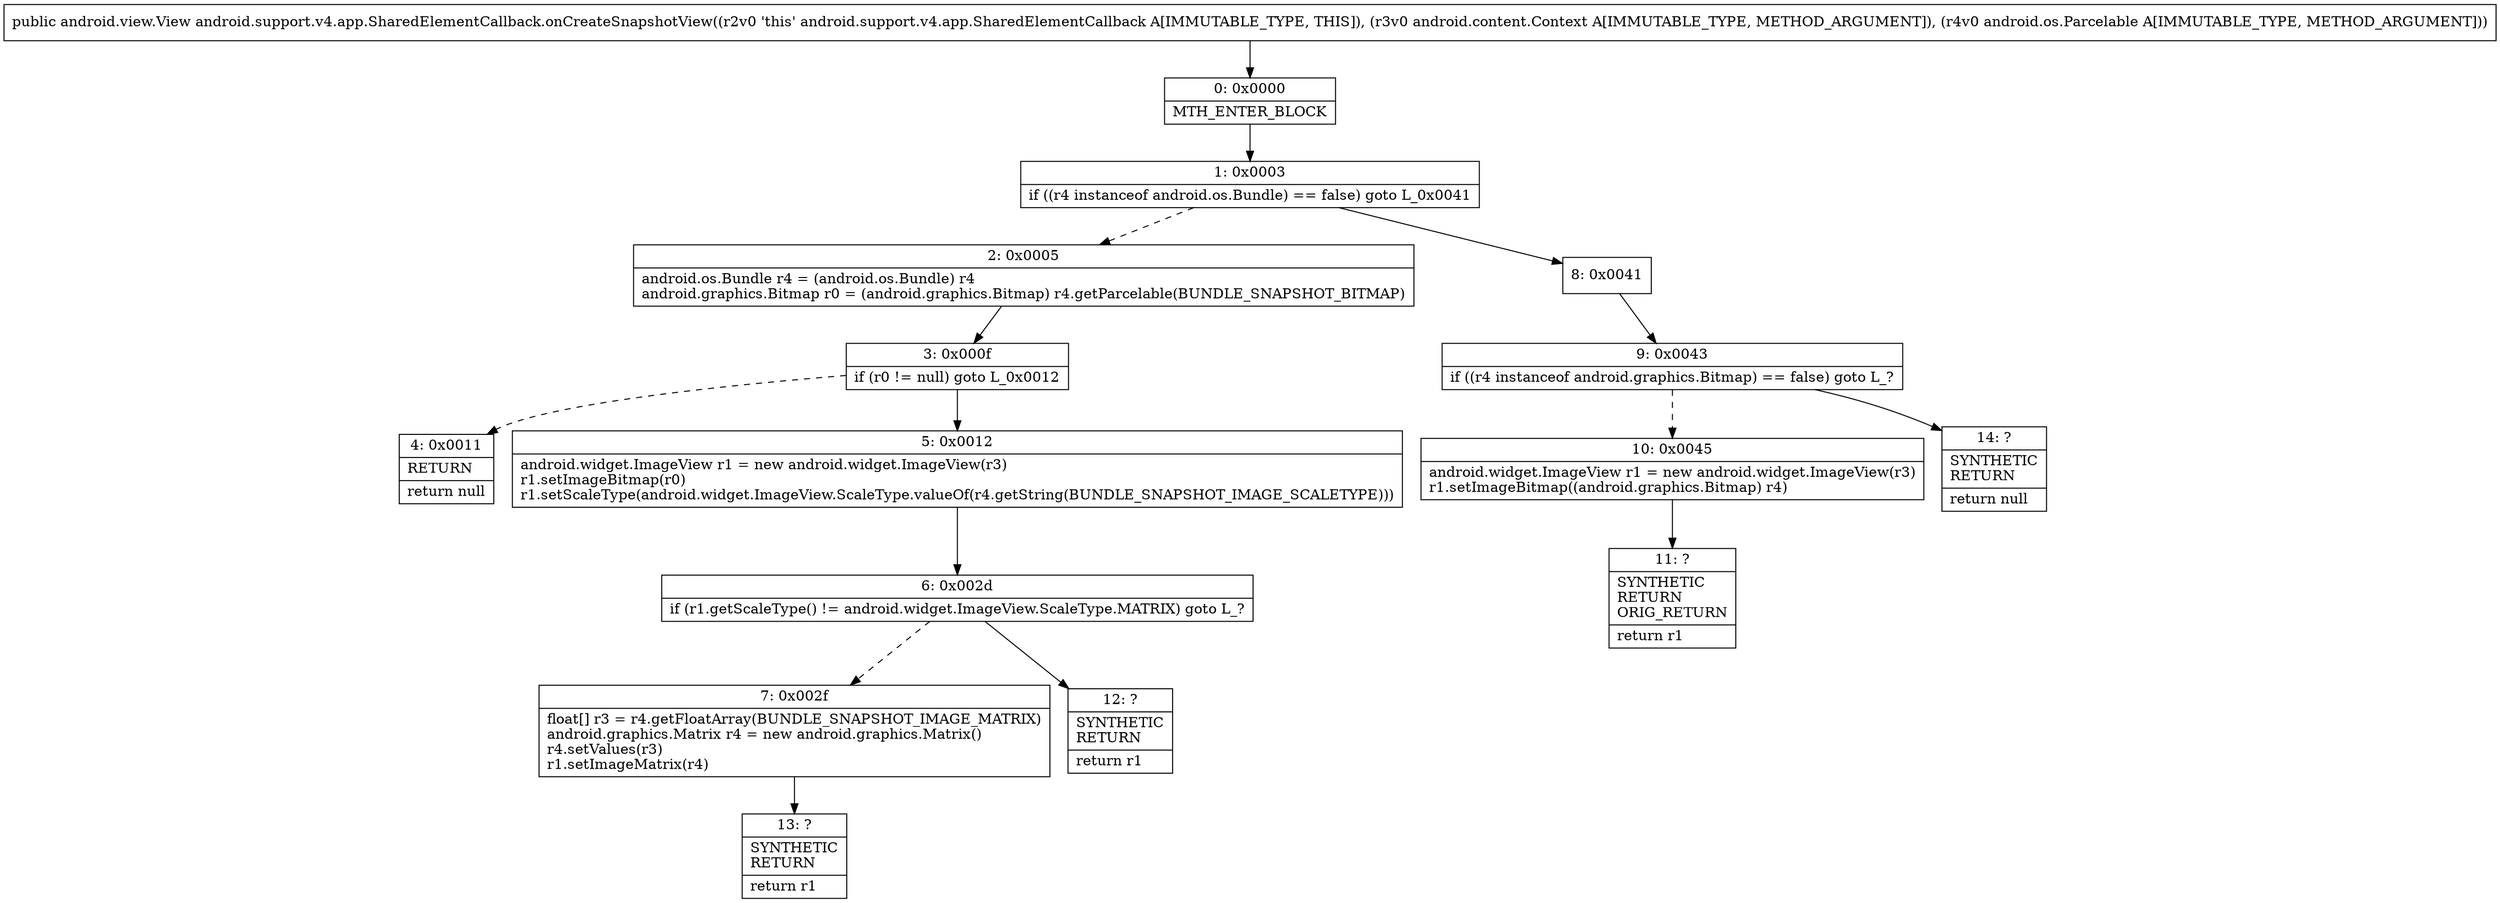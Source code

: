 digraph "CFG forandroid.support.v4.app.SharedElementCallback.onCreateSnapshotView(Landroid\/content\/Context;Landroid\/os\/Parcelable;)Landroid\/view\/View;" {
Node_0 [shape=record,label="{0\:\ 0x0000|MTH_ENTER_BLOCK\l}"];
Node_1 [shape=record,label="{1\:\ 0x0003|if ((r4 instanceof android.os.Bundle) == false) goto L_0x0041\l}"];
Node_2 [shape=record,label="{2\:\ 0x0005|android.os.Bundle r4 = (android.os.Bundle) r4\landroid.graphics.Bitmap r0 = (android.graphics.Bitmap) r4.getParcelable(BUNDLE_SNAPSHOT_BITMAP)\l}"];
Node_3 [shape=record,label="{3\:\ 0x000f|if (r0 != null) goto L_0x0012\l}"];
Node_4 [shape=record,label="{4\:\ 0x0011|RETURN\l|return null\l}"];
Node_5 [shape=record,label="{5\:\ 0x0012|android.widget.ImageView r1 = new android.widget.ImageView(r3)\lr1.setImageBitmap(r0)\lr1.setScaleType(android.widget.ImageView.ScaleType.valueOf(r4.getString(BUNDLE_SNAPSHOT_IMAGE_SCALETYPE)))\l}"];
Node_6 [shape=record,label="{6\:\ 0x002d|if (r1.getScaleType() != android.widget.ImageView.ScaleType.MATRIX) goto L_?\l}"];
Node_7 [shape=record,label="{7\:\ 0x002f|float[] r3 = r4.getFloatArray(BUNDLE_SNAPSHOT_IMAGE_MATRIX)\landroid.graphics.Matrix r4 = new android.graphics.Matrix()\lr4.setValues(r3)\lr1.setImageMatrix(r4)\l}"];
Node_8 [shape=record,label="{8\:\ 0x0041}"];
Node_9 [shape=record,label="{9\:\ 0x0043|if ((r4 instanceof android.graphics.Bitmap) == false) goto L_?\l}"];
Node_10 [shape=record,label="{10\:\ 0x0045|android.widget.ImageView r1 = new android.widget.ImageView(r3)\lr1.setImageBitmap((android.graphics.Bitmap) r4)\l}"];
Node_11 [shape=record,label="{11\:\ ?|SYNTHETIC\lRETURN\lORIG_RETURN\l|return r1\l}"];
Node_12 [shape=record,label="{12\:\ ?|SYNTHETIC\lRETURN\l|return r1\l}"];
Node_13 [shape=record,label="{13\:\ ?|SYNTHETIC\lRETURN\l|return r1\l}"];
Node_14 [shape=record,label="{14\:\ ?|SYNTHETIC\lRETURN\l|return null\l}"];
MethodNode[shape=record,label="{public android.view.View android.support.v4.app.SharedElementCallback.onCreateSnapshotView((r2v0 'this' android.support.v4.app.SharedElementCallback A[IMMUTABLE_TYPE, THIS]), (r3v0 android.content.Context A[IMMUTABLE_TYPE, METHOD_ARGUMENT]), (r4v0 android.os.Parcelable A[IMMUTABLE_TYPE, METHOD_ARGUMENT])) }"];
MethodNode -> Node_0;
Node_0 -> Node_1;
Node_1 -> Node_2[style=dashed];
Node_1 -> Node_8;
Node_2 -> Node_3;
Node_3 -> Node_4[style=dashed];
Node_3 -> Node_5;
Node_5 -> Node_6;
Node_6 -> Node_7[style=dashed];
Node_6 -> Node_12;
Node_7 -> Node_13;
Node_8 -> Node_9;
Node_9 -> Node_10[style=dashed];
Node_9 -> Node_14;
Node_10 -> Node_11;
}

